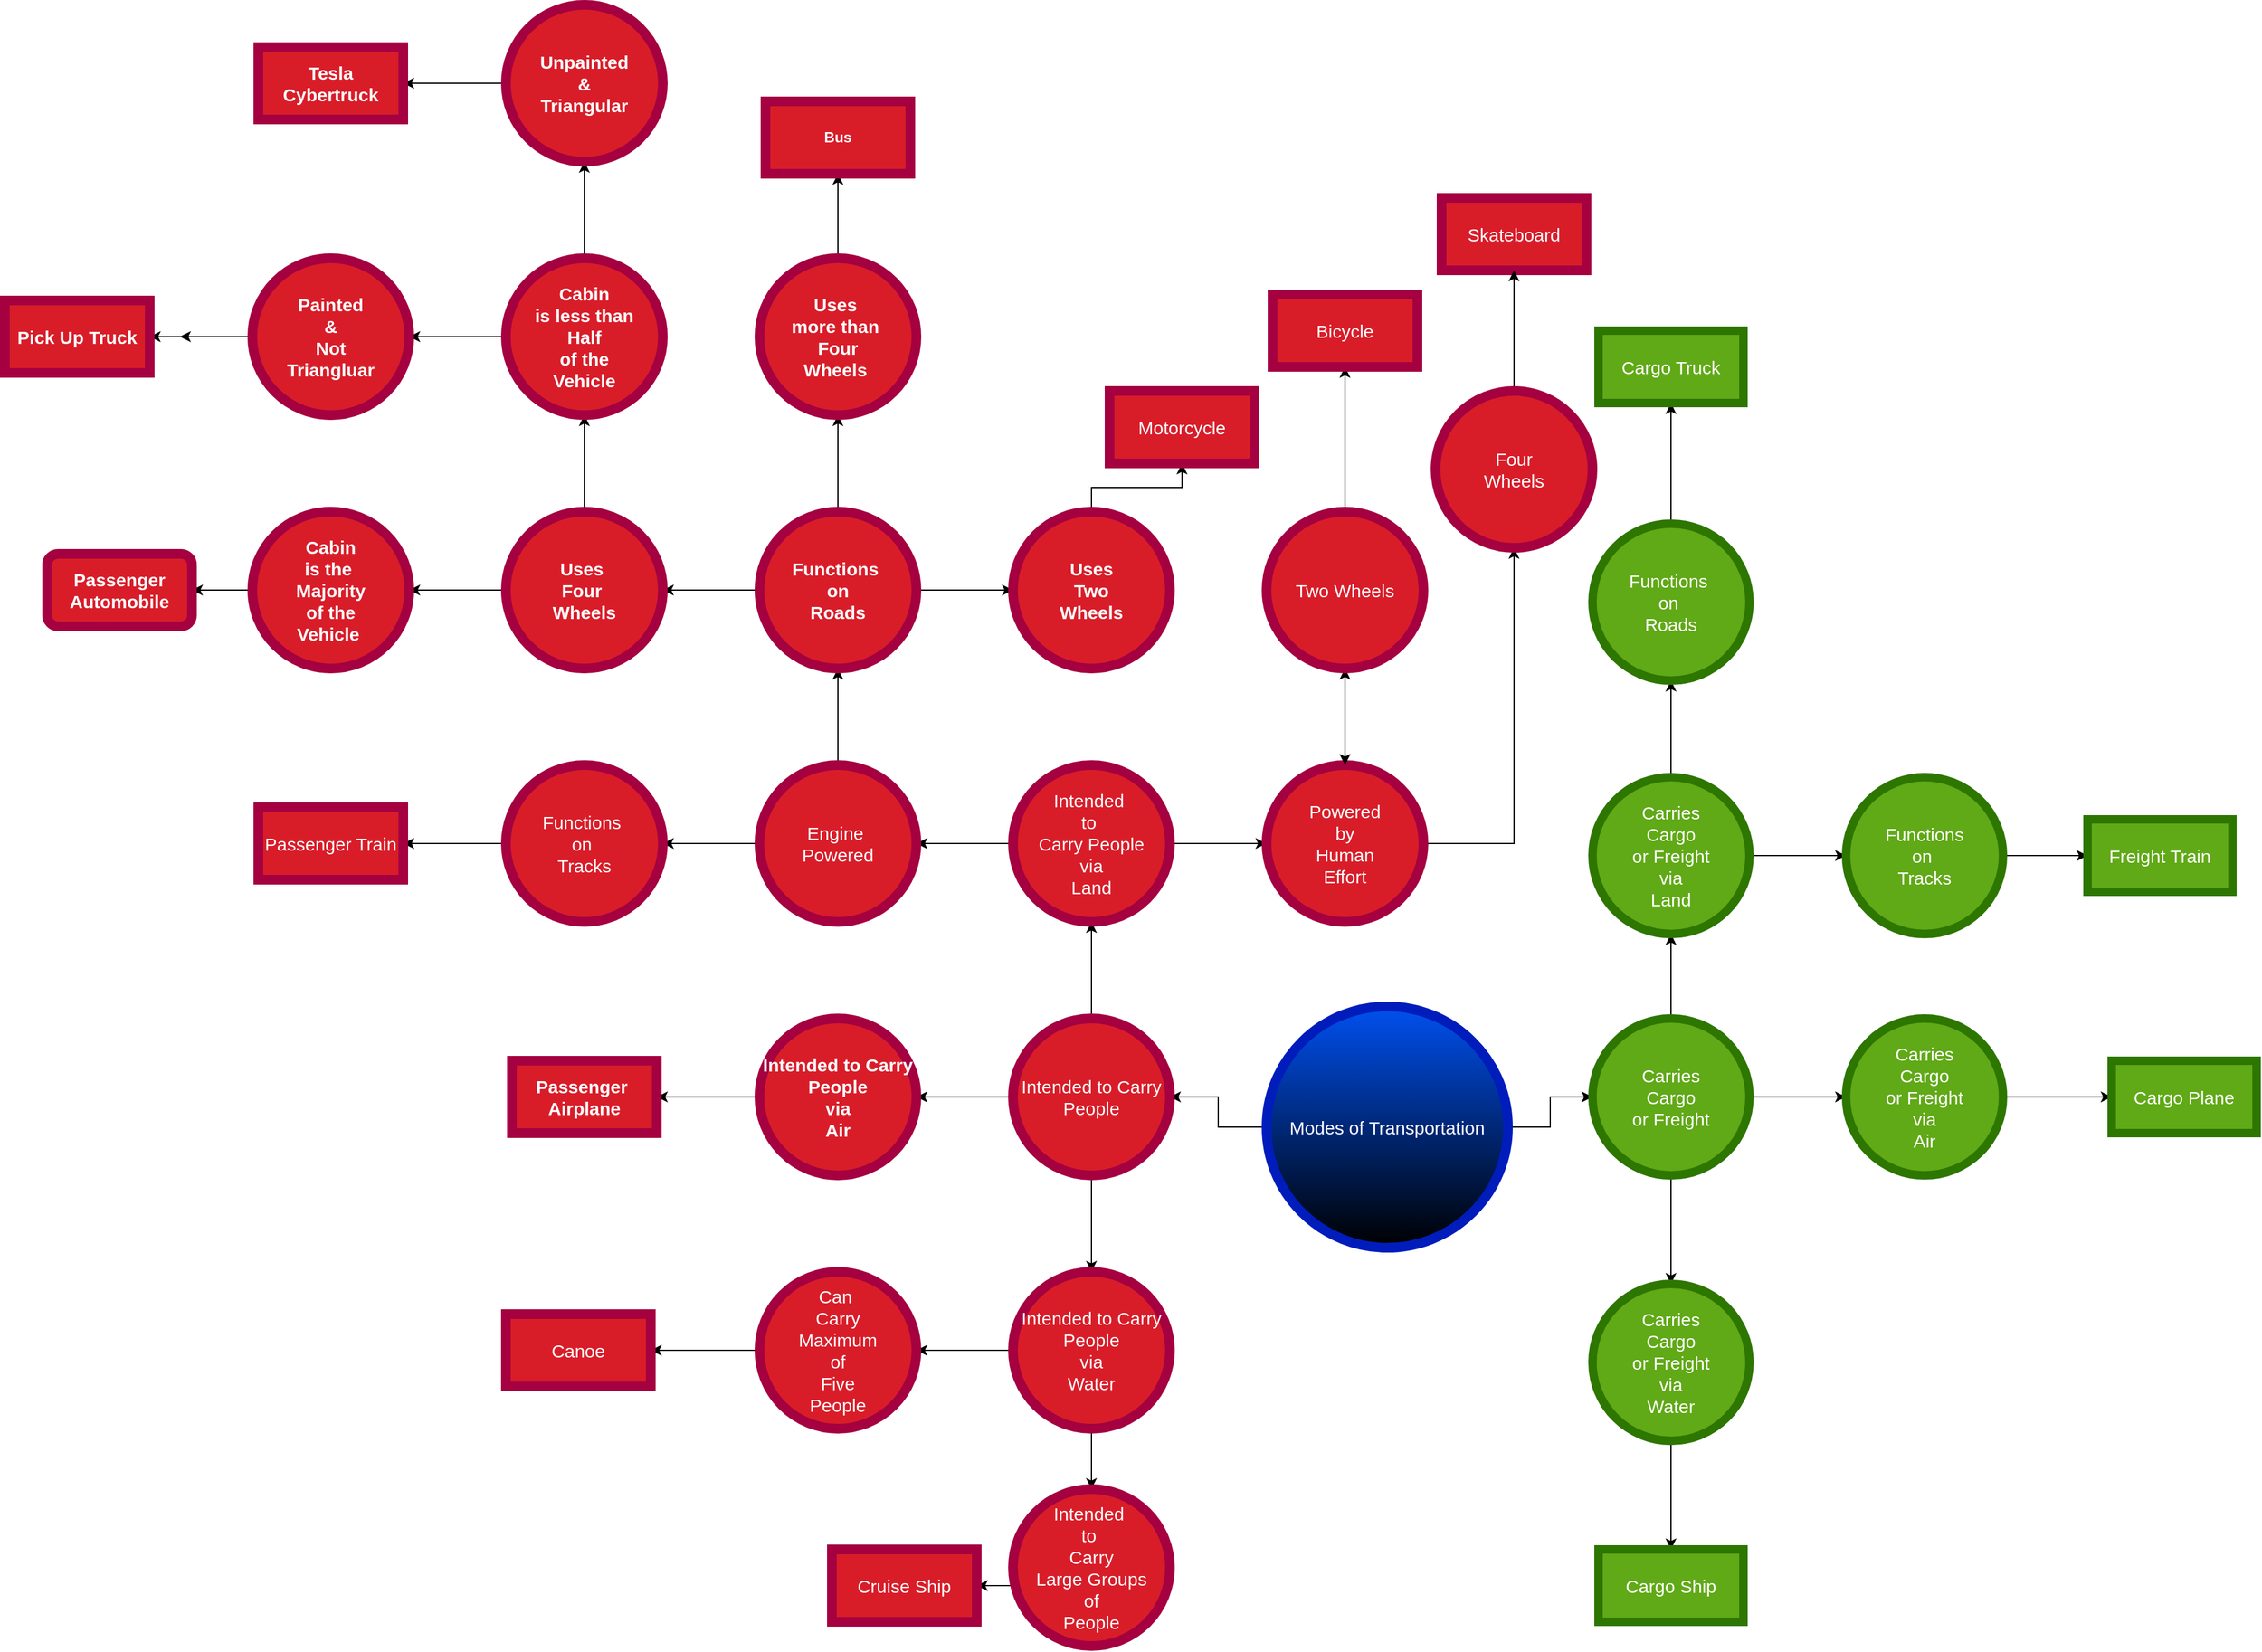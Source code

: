 <mxfile version="26.2.4">
  <diagram name="Page-1" id="w4vwHB-5t9BdzjE1KrbM">
    <mxGraphModel dx="3242" dy="2468" grid="1" gridSize="10" guides="1" tooltips="1" connect="1" arrows="1" fold="1" page="1" pageScale="1" pageWidth="850" pageHeight="1100" math="0" shadow="0">
      <root>
        <mxCell id="0" />
        <mxCell id="1" parent="0" />
        <mxCell id="onK4h8JelgJyMHxKmDdq-3" value="" style="edgeStyle=orthogonalEdgeStyle;rounded=0;orthogonalLoop=1;jettySize=auto;html=1;fontSize=15;" parent="1" source="onK4h8JelgJyMHxKmDdq-1" target="onK4h8JelgJyMHxKmDdq-2" edge="1">
          <mxGeometry relative="1" as="geometry" />
        </mxCell>
        <mxCell id="onK4h8JelgJyMHxKmDdq-5" value="" style="edgeStyle=orthogonalEdgeStyle;rounded=0;orthogonalLoop=1;jettySize=auto;html=1;fontSize=15;" parent="1" source="onK4h8JelgJyMHxKmDdq-1" target="onK4h8JelgJyMHxKmDdq-4" edge="1">
          <mxGeometry relative="1" as="geometry" />
        </mxCell>
        <mxCell id="onK4h8JelgJyMHxKmDdq-1" value="Modes of Transportation" style="ellipse;whiteSpace=wrap;html=1;aspect=fixed;fillColor=#0050ef;fontColor=light-dark(#FFFFFF,#0000CC);strokeColor=#001DBC;labelBorderColor=none;gradientColor=default;strokeWidth=8;fontSize=15;" parent="1" vertex="1">
          <mxGeometry x="400" y="360" width="200" height="200" as="geometry" />
        </mxCell>
        <mxCell id="onK4h8JelgJyMHxKmDdq-36" value="" style="edgeStyle=orthogonalEdgeStyle;rounded=0;orthogonalLoop=1;jettySize=auto;html=1;fontSize=15;" parent="1" source="onK4h8JelgJyMHxKmDdq-2" target="onK4h8JelgJyMHxKmDdq-35" edge="1">
          <mxGeometry relative="1" as="geometry" />
        </mxCell>
        <mxCell id="onK4h8JelgJyMHxKmDdq-38" value="" style="edgeStyle=orthogonalEdgeStyle;rounded=0;orthogonalLoop=1;jettySize=auto;html=1;fontSize=15;" parent="1" source="onK4h8JelgJyMHxKmDdq-2" target="onK4h8JelgJyMHxKmDdq-37" edge="1">
          <mxGeometry relative="1" as="geometry" />
        </mxCell>
        <mxCell id="onK4h8JelgJyMHxKmDdq-40" value="" style="edgeStyle=orthogonalEdgeStyle;rounded=0;orthogonalLoop=1;jettySize=auto;html=1;fontSize=15;" parent="1" source="onK4h8JelgJyMHxKmDdq-2" target="onK4h8JelgJyMHxKmDdq-39" edge="1">
          <mxGeometry relative="1" as="geometry" />
        </mxCell>
        <mxCell id="onK4h8JelgJyMHxKmDdq-2" value="Intended to Carry People" style="ellipse;whiteSpace=wrap;html=1;aspect=fixed;fillColor=light-dark(#D81D29,#FF9933);fontColor=light-dark(#ffffff, #e32400);strokeColor=light-dark(#A50040, #ff6a00);strokeWidth=8;fontSize=15;" parent="1" vertex="1">
          <mxGeometry x="190" y="370" width="130" height="130" as="geometry" />
        </mxCell>
        <mxCell id="onK4h8JelgJyMHxKmDdq-16" value="" style="edgeStyle=orthogonalEdgeStyle;rounded=0;orthogonalLoop=1;jettySize=auto;html=1;fontSize=15;" parent="1" source="onK4h8JelgJyMHxKmDdq-4" target="onK4h8JelgJyMHxKmDdq-15" edge="1">
          <mxGeometry relative="1" as="geometry" />
        </mxCell>
        <mxCell id="onK4h8JelgJyMHxKmDdq-18" value="" style="edgeStyle=orthogonalEdgeStyle;rounded=0;orthogonalLoop=1;jettySize=auto;html=1;fontSize=15;" parent="1" source="onK4h8JelgJyMHxKmDdq-4" target="onK4h8JelgJyMHxKmDdq-17" edge="1">
          <mxGeometry relative="1" as="geometry" />
        </mxCell>
        <mxCell id="onK4h8JelgJyMHxKmDdq-20" value="" style="edgeStyle=orthogonalEdgeStyle;rounded=0;orthogonalLoop=1;jettySize=auto;html=1;fontSize=15;" parent="1" source="onK4h8JelgJyMHxKmDdq-4" target="onK4h8JelgJyMHxKmDdq-19" edge="1">
          <mxGeometry relative="1" as="geometry" />
        </mxCell>
        <mxCell id="onK4h8JelgJyMHxKmDdq-4" value="&lt;span style=&quot;white-space: pre;&quot;&gt;Carries&lt;/span&gt;&lt;div&gt;&lt;span style=&quot;white-space: pre;&quot;&gt;Cargo&lt;/span&gt;&lt;/div&gt;&lt;div&gt;&lt;span style=&quot;white-space: pre;&quot;&gt;or Freight&lt;/span&gt;&lt;/div&gt;" style="ellipse;whiteSpace=wrap;html=1;aspect=fixed;align=center;fillColor=#60a917;fillStyle=solid;fontColor=light-dark(#FFFFFF,#66FF66);strokeColor=#2D7600;strokeWidth=7;fontSize=15;" parent="1" vertex="1">
          <mxGeometry x="670" y="370" width="130" height="130" as="geometry" />
        </mxCell>
        <mxCell id="onK4h8JelgJyMHxKmDdq-26" value="" style="edgeStyle=orthogonalEdgeStyle;rounded=0;orthogonalLoop=1;jettySize=auto;html=1;fontSize=15;" parent="1" source="onK4h8JelgJyMHxKmDdq-15" target="onK4h8JelgJyMHxKmDdq-25" edge="1">
          <mxGeometry relative="1" as="geometry" />
        </mxCell>
        <mxCell id="onK4h8JelgJyMHxKmDdq-28" value="" style="edgeStyle=orthogonalEdgeStyle;rounded=0;orthogonalLoop=1;jettySize=auto;html=1;fontSize=15;" parent="1" source="onK4h8JelgJyMHxKmDdq-15" target="onK4h8JelgJyMHxKmDdq-27" edge="1">
          <mxGeometry relative="1" as="geometry" />
        </mxCell>
        <mxCell id="RKNTKc_IDqrReHNZ2jKo-4" value="" style="edgeStyle=orthogonalEdgeStyle;rounded=0;orthogonalLoop=1;jettySize=auto;html=1;" edge="1" parent="1" source="onK4h8JelgJyMHxKmDdq-15" target="RKNTKc_IDqrReHNZ2jKo-3">
          <mxGeometry relative="1" as="geometry" />
        </mxCell>
        <mxCell id="RKNTKc_IDqrReHNZ2jKo-6" value="" style="edgeStyle=orthogonalEdgeStyle;rounded=0;orthogonalLoop=1;jettySize=auto;html=1;" edge="1" parent="1" source="onK4h8JelgJyMHxKmDdq-15" target="RKNTKc_IDqrReHNZ2jKo-5">
          <mxGeometry relative="1" as="geometry" />
        </mxCell>
        <mxCell id="onK4h8JelgJyMHxKmDdq-15" value="&lt;span style=&quot;white-space: pre;&quot;&gt;Carries&lt;/span&gt;&lt;div&gt;&lt;span style=&quot;white-space: pre;&quot;&gt;Cargo&lt;/span&gt;&lt;/div&gt;&lt;div&gt;&lt;span style=&quot;white-space: pre;&quot;&gt;or Freight&lt;/span&gt;&lt;/div&gt;&lt;div&gt;&lt;span style=&quot;white-space: pre;&quot;&gt;via&lt;/span&gt;&lt;/div&gt;&lt;div&gt;&lt;span style=&quot;white-space: pre;&quot;&gt;Land&lt;/span&gt;&lt;/div&gt;" style="ellipse;whiteSpace=wrap;html=1;aspect=fixed;align=center;fillColor=#60a917;fillStyle=solid;fontColor=light-dark(#ffffff, #00f900);strokeColor=light-dark(#2D7600,#990000);strokeWidth=7;fontSize=15;" parent="1" vertex="1">
          <mxGeometry x="670" y="170" width="130" height="130" as="geometry" />
        </mxCell>
        <mxCell id="onK4h8JelgJyMHxKmDdq-34" value="" style="edgeStyle=orthogonalEdgeStyle;rounded=0;orthogonalLoop=1;jettySize=auto;html=1;fontSize=15;" parent="1" source="onK4h8JelgJyMHxKmDdq-17" target="onK4h8JelgJyMHxKmDdq-33" edge="1">
          <mxGeometry relative="1" as="geometry" />
        </mxCell>
        <mxCell id="onK4h8JelgJyMHxKmDdq-17" value="&lt;span style=&quot;white-space: pre;&quot;&gt;Carries&lt;/span&gt;&lt;div&gt;&lt;span style=&quot;white-space: pre;&quot;&gt;Cargo&lt;/span&gt;&lt;/div&gt;&lt;div&gt;&lt;span style=&quot;white-space: pre;&quot;&gt;or Freight&lt;/span&gt;&lt;/div&gt;&lt;div&gt;&lt;span style=&quot;white-space: pre;&quot;&gt;via&lt;/span&gt;&lt;/div&gt;&lt;div&gt;&lt;span style=&quot;white-space: pre;&quot;&gt;Water&lt;/span&gt;&lt;/div&gt;" style="ellipse;whiteSpace=wrap;html=1;aspect=fixed;align=center;fillColor=#60a917;fillStyle=solid;fontColor=light-dark(#FFFFFF,#000099);strokeColor=light-dark(#2D7600,#3399FF);strokeWidth=7;fontSize=15;" parent="1" vertex="1">
          <mxGeometry x="670" y="590" width="130" height="130" as="geometry" />
        </mxCell>
        <mxCell id="onK4h8JelgJyMHxKmDdq-32" value="" style="edgeStyle=orthogonalEdgeStyle;rounded=0;orthogonalLoop=1;jettySize=auto;html=1;fontSize=15;" parent="1" source="onK4h8JelgJyMHxKmDdq-19" target="onK4h8JelgJyMHxKmDdq-31" edge="1">
          <mxGeometry relative="1" as="geometry" />
        </mxCell>
        <mxCell id="onK4h8JelgJyMHxKmDdq-19" value="&lt;span style=&quot;white-space: pre;&quot;&gt;Carries&lt;/span&gt;&lt;div&gt;&lt;span style=&quot;white-space: pre;&quot;&gt;Cargo&lt;/span&gt;&lt;/div&gt;&lt;div&gt;&lt;span style=&quot;white-space: pre;&quot;&gt;or Freight&lt;/span&gt;&lt;/div&gt;&lt;div&gt;&lt;span style=&quot;white-space: pre;&quot;&gt;via&lt;/span&gt;&lt;/div&gt;&lt;div&gt;&lt;span style=&quot;white-space: pre;&quot;&gt;Air&lt;/span&gt;&lt;/div&gt;" style="ellipse;whiteSpace=wrap;html=1;aspect=fixed;align=center;fillColor=#60a917;fillStyle=solid;fontColor=light-dark(#FFFFFF,#99FFCC);strokeColor=light-dark(#2D7600,#CCE5FF);strokeWidth=7;fontSize=15;" parent="1" vertex="1">
          <mxGeometry x="880" y="370" width="130" height="130" as="geometry" />
        </mxCell>
        <mxCell id="onK4h8JelgJyMHxKmDdq-25" value="Cargo Truck" style="whiteSpace=wrap;html=1;fillColor=#60a917;strokeColor=light-dark(#2D7600,#990000);fontColor=light-dark(#ffffff, #00f900);fillStyle=solid;strokeWidth=7;fontSize=15;" parent="1" vertex="1">
          <mxGeometry x="675" y="-200" width="120" height="60" as="geometry" />
        </mxCell>
        <mxCell id="onK4h8JelgJyMHxKmDdq-27" value="Freight Train" style="whiteSpace=wrap;html=1;fillColor=#60a917;strokeColor=light-dark(#2D7600,#990000);fontColor=light-dark(#ffffff, #00f900);fillStyle=solid;strokeWidth=7;fontSize=15;" parent="1" vertex="1">
          <mxGeometry x="1080" y="205" width="120" height="60" as="geometry" />
        </mxCell>
        <mxCell id="onK4h8JelgJyMHxKmDdq-31" value="Cargo Plane" style="whiteSpace=wrap;html=1;fillColor=#60a917;strokeColor=light-dark(#2D7600,#CCE5FF);fontColor=light-dark(#ffffff, #00f900);fillStyle=solid;strokeWidth=7;fontSize=15;" parent="1" vertex="1">
          <mxGeometry x="1100" y="405" width="120" height="60" as="geometry" />
        </mxCell>
        <mxCell id="onK4h8JelgJyMHxKmDdq-33" value="Cargo Ship" style="whiteSpace=wrap;html=1;fillColor=#60a917;strokeColor=light-dark(#2D7600,#3399FF);fontColor=light-dark(#FFFFFF,#000099);fillStyle=solid;strokeWidth=7;fontSize=15;" parent="1" vertex="1">
          <mxGeometry x="675" y="810" width="120" height="60" as="geometry" />
        </mxCell>
        <mxCell id="onK4h8JelgJyMHxKmDdq-51" value="" style="edgeStyle=orthogonalEdgeStyle;rounded=0;orthogonalLoop=1;jettySize=auto;html=1;fontSize=15;" parent="1" source="onK4h8JelgJyMHxKmDdq-35" target="onK4h8JelgJyMHxKmDdq-50" edge="1">
          <mxGeometry relative="1" as="geometry" />
        </mxCell>
        <mxCell id="onK4h8JelgJyMHxKmDdq-53" value="" style="edgeStyle=orthogonalEdgeStyle;rounded=0;orthogonalLoop=1;jettySize=auto;html=1;fontSize=15;" parent="1" source="onK4h8JelgJyMHxKmDdq-35" target="onK4h8JelgJyMHxKmDdq-52" edge="1">
          <mxGeometry relative="1" as="geometry" />
        </mxCell>
        <mxCell id="onK4h8JelgJyMHxKmDdq-35" value="Intended&amp;nbsp;&lt;div&gt;to&amp;nbsp;&lt;/div&gt;&lt;div&gt;Carry People&lt;div&gt;via&lt;/div&gt;&lt;div&gt;Land&lt;/div&gt;&lt;/div&gt;" style="ellipse;whiteSpace=wrap;html=1;aspect=fixed;fillColor=light-dark(#D81D29,#FF9933);fontColor=light-dark(#ffffff, #e32400);strokeColor=light-dark(#A50040,#990000);strokeWidth=8;fontSize=15;" parent="1" vertex="1">
          <mxGeometry x="190" y="160" width="130" height="130" as="geometry" />
        </mxCell>
        <mxCell id="onK4h8JelgJyMHxKmDdq-49" value="" style="edgeStyle=orthogonalEdgeStyle;rounded=0;orthogonalLoop=1;jettySize=auto;html=1;fontSize=15;" parent="1" source="onK4h8JelgJyMHxKmDdq-37" target="onK4h8JelgJyMHxKmDdq-48" edge="1">
          <mxGeometry relative="1" as="geometry" />
        </mxCell>
        <mxCell id="onK4h8JelgJyMHxKmDdq-37" value="Intended to Carry People&lt;div&gt;via&lt;/div&gt;&lt;div&gt;Air&lt;/div&gt;" style="ellipse;whiteSpace=wrap;html=1;aspect=fixed;fillColor=light-dark(#D81D29,#FF9933);fontColor=light-dark(#FFFFFF,#CCCCFF);strokeColor=light-dark(#A50040,#CCE5FF);strokeWidth=8;fontStyle=1;fontSize=15;" parent="1" vertex="1">
          <mxGeometry x="-20" y="370" width="130" height="130" as="geometry" />
        </mxCell>
        <mxCell id="onK4h8JelgJyMHxKmDdq-45" value="" style="edgeStyle=orthogonalEdgeStyle;rounded=0;orthogonalLoop=1;jettySize=auto;html=1;fontSize=15;" parent="1" source="onK4h8JelgJyMHxKmDdq-39" target="onK4h8JelgJyMHxKmDdq-44" edge="1">
          <mxGeometry relative="1" as="geometry">
            <Array as="points">
              <mxPoint x="255" y="840" />
            </Array>
          </mxGeometry>
        </mxCell>
        <mxCell id="onK4h8JelgJyMHxKmDdq-47" value="" style="edgeStyle=orthogonalEdgeStyle;rounded=0;orthogonalLoop=1;jettySize=auto;html=1;fontSize=15;" parent="1" source="onK4h8JelgJyMHxKmDdq-39" target="onK4h8JelgJyMHxKmDdq-46" edge="1">
          <mxGeometry relative="1" as="geometry" />
        </mxCell>
        <mxCell id="onK4h8JelgJyMHxKmDdq-103" value="" style="edgeStyle=orthogonalEdgeStyle;rounded=0;orthogonalLoop=1;jettySize=auto;html=1;fontSize=15;" parent="1" source="onK4h8JelgJyMHxKmDdq-39" target="onK4h8JelgJyMHxKmDdq-102" edge="1">
          <mxGeometry relative="1" as="geometry" />
        </mxCell>
        <mxCell id="onK4h8JelgJyMHxKmDdq-105" value="" style="edgeStyle=orthogonalEdgeStyle;rounded=0;orthogonalLoop=1;jettySize=auto;html=1;fontSize=15;" parent="1" source="onK4h8JelgJyMHxKmDdq-39" target="onK4h8JelgJyMHxKmDdq-104" edge="1">
          <mxGeometry relative="1" as="geometry" />
        </mxCell>
        <mxCell id="onK4h8JelgJyMHxKmDdq-39" value="Intended to Carry People&lt;div&gt;via&lt;/div&gt;&lt;div&gt;Water&lt;/div&gt;" style="ellipse;whiteSpace=wrap;html=1;aspect=fixed;fillColor=light-dark(#D81D29,#FF9933);fontColor=light-dark(#FFFFFF,#000099);strokeColor=light-dark(#A50040,#3399FF);strokeWidth=8;fontSize=15;" parent="1" vertex="1">
          <mxGeometry x="190" y="580" width="130" height="130" as="geometry" />
        </mxCell>
        <mxCell id="onK4h8JelgJyMHxKmDdq-44" value="Cruise Ship" style="whiteSpace=wrap;html=1;fillColor=light-dark(#D81D29,#FF9933);strokeColor=light-dark(#A50040,#004C99);fontColor=light-dark(#FFFFFF,#004C99);strokeWidth=8;fontSize=15;" parent="1" vertex="1">
          <mxGeometry x="40" y="810" width="120" height="60" as="geometry" />
        </mxCell>
        <mxCell id="onK4h8JelgJyMHxKmDdq-46" value="Canoe" style="whiteSpace=wrap;html=1;fillColor=light-dark(#D81D29,#FF9933);strokeColor=light-dark(#A50040,#CCFFFF);fontColor=light-dark(#FFFFFF,#CCFFFF);strokeWidth=8;fontSize=15;" parent="1" vertex="1">
          <mxGeometry x="-230" y="615" width="120" height="60" as="geometry" />
        </mxCell>
        <mxCell id="onK4h8JelgJyMHxKmDdq-48" value="Passenger&amp;nbsp;&lt;div&gt;Airplane&lt;/div&gt;" style="whiteSpace=wrap;html=1;fillColor=light-dark(#D81D29,#FF9933);strokeColor=light-dark(#A50040,#CCE5FF);fontColor=light-dark(#FFFFFF,#CCE5FF);strokeWidth=8;fontStyle=1;fontSize=15;" parent="1" vertex="1">
          <mxGeometry x="-225" y="405" width="120" height="60" as="geometry" />
        </mxCell>
        <mxCell id="onK4h8JelgJyMHxKmDdq-61" value="" style="edgeStyle=orthogonalEdgeStyle;rounded=0;orthogonalLoop=1;jettySize=auto;html=1;fontSize=15;" parent="1" source="onK4h8JelgJyMHxKmDdq-50" target="onK4h8JelgJyMHxKmDdq-60" edge="1">
          <mxGeometry relative="1" as="geometry" />
        </mxCell>
        <mxCell id="RKNTKc_IDqrReHNZ2jKo-21" value="" style="edgeStyle=orthogonalEdgeStyle;rounded=0;orthogonalLoop=1;jettySize=auto;html=1;" edge="1" parent="1" source="onK4h8JelgJyMHxKmDdq-50" target="RKNTKc_IDqrReHNZ2jKo-20">
          <mxGeometry relative="1" as="geometry" />
        </mxCell>
        <mxCell id="RKNTKc_IDqrReHNZ2jKo-23" value="" style="edgeStyle=orthogonalEdgeStyle;rounded=0;orthogonalLoop=1;jettySize=auto;html=1;" edge="1" parent="1" source="onK4h8JelgJyMHxKmDdq-50" target="RKNTKc_IDqrReHNZ2jKo-22">
          <mxGeometry relative="1" as="geometry" />
        </mxCell>
        <mxCell id="onK4h8JelgJyMHxKmDdq-50" value="Powered&lt;div&gt;by&lt;/div&gt;&lt;div&gt;Human&lt;/div&gt;&lt;div&gt;Effort&lt;/div&gt;" style="ellipse;whiteSpace=wrap;html=1;aspect=fixed;fillColor=light-dark(#D81D29,#FF9933);fontColor=light-dark(#FFFFFF,#FFFF66);strokeColor=light-dark(#A50040,#CCFFCC);strokeWidth=8;fontSize=15;" parent="1" vertex="1">
          <mxGeometry x="400" y="160" width="130" height="130" as="geometry" />
        </mxCell>
        <mxCell id="onK4h8JelgJyMHxKmDdq-70" value="" style="edgeStyle=orthogonalEdgeStyle;rounded=0;orthogonalLoop=1;jettySize=auto;html=1;fontSize=15;" parent="1" source="onK4h8JelgJyMHxKmDdq-52" target="onK4h8JelgJyMHxKmDdq-69" edge="1">
          <mxGeometry relative="1" as="geometry" />
        </mxCell>
        <mxCell id="onK4h8JelgJyMHxKmDdq-72" value="" style="edgeStyle=orthogonalEdgeStyle;rounded=0;orthogonalLoop=1;jettySize=auto;html=1;fontSize=15;" parent="1" source="onK4h8JelgJyMHxKmDdq-52" target="onK4h8JelgJyMHxKmDdq-71" edge="1">
          <mxGeometry relative="1" as="geometry" />
        </mxCell>
        <mxCell id="onK4h8JelgJyMHxKmDdq-52" value="Engine&amp;nbsp;&lt;div&gt;Powered&lt;/div&gt;" style="ellipse;whiteSpace=wrap;html=1;aspect=fixed;fillColor=light-dark(#D81D29,#FF9933);fontColor=light-dark(#ffffff, #e32400);strokeColor=light-dark(#A50040,#FF6666);strokeWidth=8;fontSize=15;" parent="1" vertex="1">
          <mxGeometry x="-20" y="160" width="130" height="130" as="geometry" />
        </mxCell>
        <mxCell id="RKNTKc_IDqrReHNZ2jKo-19" value="" style="edgeStyle=orthogonalEdgeStyle;rounded=0;orthogonalLoop=1;jettySize=auto;html=1;" edge="1" parent="1" source="onK4h8JelgJyMHxKmDdq-60" target="onK4h8JelgJyMHxKmDdq-50">
          <mxGeometry relative="1" as="geometry" />
        </mxCell>
        <mxCell id="onK4h8JelgJyMHxKmDdq-60" value="Bicycle" style="whiteSpace=wrap;html=1;fillColor=light-dark(#D81D29,#FF9933);strokeColor=light-dark(#A50040,#CCFFCC);fontColor=light-dark(#FFFFFF,#FFFF66);strokeWidth=8;fontSize=15;" parent="1" vertex="1">
          <mxGeometry x="405" y="-230" width="120" height="60" as="geometry" />
        </mxCell>
        <mxCell id="onK4h8JelgJyMHxKmDdq-67" value="Skateboard" style="whiteSpace=wrap;html=1;fillColor=light-dark(#D81D29,#FF9933);strokeColor=light-dark(#A50040,#CCFFCC);fontColor=light-dark(#FFFFFF,#FFFF66);strokeWidth=8;fontSize=15;" parent="1" vertex="1">
          <mxGeometry x="545" y="-310" width="120" height="60" as="geometry" />
        </mxCell>
        <mxCell id="onK4h8JelgJyMHxKmDdq-76" value="" style="edgeStyle=orthogonalEdgeStyle;rounded=0;orthogonalLoop=1;jettySize=auto;html=1;fontSize=15;" parent="1" source="onK4h8JelgJyMHxKmDdq-69" target="onK4h8JelgJyMHxKmDdq-75" edge="1">
          <mxGeometry relative="1" as="geometry" />
        </mxCell>
        <mxCell id="onK4h8JelgJyMHxKmDdq-69" value="Functions&amp;nbsp;&lt;div&gt;on&amp;nbsp;&lt;/div&gt;&lt;div&gt;Tracks&lt;/div&gt;" style="ellipse;whiteSpace=wrap;html=1;aspect=fixed;fillColor=light-dark(#D81D29,#FF9933);fontColor=light-dark(#FFFFFF,#666666);strokeColor=light-dark(#A50040,#4D4D4D);strokeWidth=8;fontSize=15;" parent="1" vertex="1">
          <mxGeometry x="-230" y="160" width="130" height="130" as="geometry" />
        </mxCell>
        <mxCell id="onK4h8JelgJyMHxKmDdq-84" value="" style="edgeStyle=orthogonalEdgeStyle;rounded=0;orthogonalLoop=1;jettySize=auto;html=1;fontSize=15;" parent="1" source="onK4h8JelgJyMHxKmDdq-71" target="onK4h8JelgJyMHxKmDdq-83" edge="1">
          <mxGeometry relative="1" as="geometry" />
        </mxCell>
        <mxCell id="onK4h8JelgJyMHxKmDdq-86" value="" style="edgeStyle=orthogonalEdgeStyle;rounded=0;orthogonalLoop=1;jettySize=auto;html=1;fontSize=15;" parent="1" source="onK4h8JelgJyMHxKmDdq-71" target="onK4h8JelgJyMHxKmDdq-85" edge="1">
          <mxGeometry relative="1" as="geometry" />
        </mxCell>
        <mxCell id="onK4h8JelgJyMHxKmDdq-88" value="" style="edgeStyle=orthogonalEdgeStyle;rounded=0;orthogonalLoop=1;jettySize=auto;html=1;fontSize=15;" parent="1" source="onK4h8JelgJyMHxKmDdq-71" target="onK4h8JelgJyMHxKmDdq-87" edge="1">
          <mxGeometry relative="1" as="geometry" />
        </mxCell>
        <mxCell id="onK4h8JelgJyMHxKmDdq-71" value="Functions&amp;nbsp;&lt;div&gt;on&lt;/div&gt;&lt;div&gt;Roads&lt;/div&gt;" style="ellipse;whiteSpace=wrap;html=1;aspect=fixed;fillColor=light-dark(#D81D29,#FF9933);fontColor=light-dark(#FFFFFF,#E6E6E6);strokeColor=light-dark(#A50040,#E6E6E6);strokeWidth=8;fontStyle=1;fontSize=15;" parent="1" vertex="1">
          <mxGeometry x="-20" y="-50" width="130" height="130" as="geometry" />
        </mxCell>
        <mxCell id="onK4h8JelgJyMHxKmDdq-75" value="Passenger Train" style="whiteSpace=wrap;html=1;fillColor=light-dark(#D81D29,#FF9933);strokeColor=light-dark(#A50040,#4D4D4D);fontColor=light-dark(#FFFFFF,#666666);strokeWidth=8;fontSize=15;" parent="1" vertex="1">
          <mxGeometry x="-435" y="195" width="120" height="60" as="geometry" />
        </mxCell>
        <mxCell id="onK4h8JelgJyMHxKmDdq-97" value="" style="edgeStyle=orthogonalEdgeStyle;rounded=0;orthogonalLoop=1;jettySize=auto;html=1;fontSize=15;" parent="1" source="onK4h8JelgJyMHxKmDdq-83" target="onK4h8JelgJyMHxKmDdq-96" edge="1">
          <mxGeometry relative="1" as="geometry" />
        </mxCell>
        <mxCell id="onK4h8JelgJyMHxKmDdq-107" value="" style="edgeStyle=orthogonalEdgeStyle;rounded=0;orthogonalLoop=1;jettySize=auto;html=1;fontSize=15;" parent="1" source="onK4h8JelgJyMHxKmDdq-83" target="onK4h8JelgJyMHxKmDdq-106" edge="1">
          <mxGeometry relative="1" as="geometry" />
        </mxCell>
        <mxCell id="onK4h8JelgJyMHxKmDdq-110" value="" style="edgeStyle=orthogonalEdgeStyle;rounded=0;orthogonalLoop=1;jettySize=auto;html=1;fontSize=15;" parent="1" source="onK4h8JelgJyMHxKmDdq-83" target="onK4h8JelgJyMHxKmDdq-109" edge="1">
          <mxGeometry relative="1" as="geometry" />
        </mxCell>
        <mxCell id="onK4h8JelgJyMHxKmDdq-83" value="Uses&amp;nbsp;&lt;div&gt;Four&amp;nbsp;&lt;/div&gt;&lt;div&gt;Wheels&lt;/div&gt;" style="ellipse;whiteSpace=wrap;html=1;aspect=fixed;fillColor=light-dark(#D81D29,#FF9933);fontColor=light-dark(#FFFFFF,#4C0099);strokeColor=light-dark(#A50040,#6600CC);strokeWidth=8;fontStyle=1;fontSize=15;" parent="1" vertex="1">
          <mxGeometry x="-230" y="-50" width="130" height="130" as="geometry" />
        </mxCell>
        <mxCell id="onK4h8JelgJyMHxKmDdq-101" value="" style="edgeStyle=orthogonalEdgeStyle;rounded=0;orthogonalLoop=1;jettySize=auto;html=1;fontSize=15;" parent="1" source="onK4h8JelgJyMHxKmDdq-85" target="onK4h8JelgJyMHxKmDdq-100" edge="1">
          <mxGeometry relative="1" as="geometry" />
        </mxCell>
        <mxCell id="onK4h8JelgJyMHxKmDdq-85" value="Uses&amp;nbsp;&lt;div&gt;more than&amp;nbsp;&lt;/div&gt;&lt;div&gt;Four&lt;/div&gt;&lt;div&gt;Wheels&amp;nbsp;&lt;/div&gt;" style="ellipse;whiteSpace=wrap;html=1;aspect=fixed;fillColor=light-dark(#D81D29,#FF9933);fontColor=light-dark(#FFFFFF,#007FFF);strokeColor=light-dark(#A50040,#0066CC);strokeWidth=8;fontStyle=1;fontSize=15;" parent="1" vertex="1">
          <mxGeometry x="-20" y="-260" width="130" height="130" as="geometry" />
        </mxCell>
        <mxCell id="onK4h8JelgJyMHxKmDdq-91" value="" style="edgeStyle=orthogonalEdgeStyle;rounded=0;orthogonalLoop=1;jettySize=auto;html=1;fontSize=15;" parent="1" source="onK4h8JelgJyMHxKmDdq-87" target="onK4h8JelgJyMHxKmDdq-90" edge="1">
          <mxGeometry relative="1" as="geometry" />
        </mxCell>
        <mxCell id="onK4h8JelgJyMHxKmDdq-87" value="Uses&lt;div&gt;Two&lt;/div&gt;&lt;div&gt;Wheels&lt;/div&gt;" style="ellipse;whiteSpace=wrap;html=1;aspect=fixed;fillColor=light-dark(#D81D29,#FF9933);fontColor=light-dark(#FFFFFF,#99FF99);strokeColor=light-dark(#A50040,#99FF99);strokeWidth=8;fontStyle=1;fontSize=15;" parent="1" vertex="1">
          <mxGeometry x="190" y="-50" width="130" height="130" as="geometry" />
        </mxCell>
        <mxCell id="onK4h8JelgJyMHxKmDdq-90" value="Motorcycle" style="whiteSpace=wrap;html=1;fillColor=light-dark(#D81D29,#FF9933);strokeColor=light-dark(#A50040,#99FF99);fontColor=light-dark(#FFFFFF,#99FF99);strokeWidth=8;fontSize=15;" parent="1" vertex="1">
          <mxGeometry x="270" y="-150" width="120" height="60" as="geometry" />
        </mxCell>
        <mxCell id="onK4h8JelgJyMHxKmDdq-96" value="Passenger&lt;div&gt;Automobile&lt;/div&gt;" style="rounded=1;whiteSpace=wrap;html=1;fillColor=light-dark(#D81D29,#FF9933);strokeColor=light-dark(#A50040,#FF00FF);fontColor=light-dark(#FFFFFF,#CC00CC);strokeWidth=8;fontStyle=1;fontSize=15;" parent="1" vertex="1">
          <mxGeometry x="-610" y="-15" width="120" height="60" as="geometry" />
        </mxCell>
        <mxCell id="onK4h8JelgJyMHxKmDdq-100" value="Bus" style="whiteSpace=wrap;html=1;fillColor=light-dark(#D81D29,#FF9933);strokeColor=light-dark(#A50040,#0066CC);fontColor=light-dark(#FFFFFF,#007FFF);strokeWidth=8;fontStyle=1;" parent="1" vertex="1">
          <mxGeometry x="-15" y="-390" width="120" height="60" as="geometry" />
        </mxCell>
        <mxCell id="onK4h8JelgJyMHxKmDdq-102" value="Can&amp;nbsp;&lt;div&gt;Carry&lt;/div&gt;&lt;div&gt;Maximum&lt;/div&gt;&lt;div&gt;of&lt;/div&gt;&lt;div&gt;Five&lt;/div&gt;&lt;div&gt;People&lt;/div&gt;" style="ellipse;whiteSpace=wrap;html=1;aspect=fixed;fillColor=light-dark(#D81D29,#FF9933);fontColor=light-dark(#FFFFFF,#CCFFFF);strokeColor=light-dark(#A50040,#CCFFFF);strokeWidth=8;fontSize=15;" parent="1" vertex="1">
          <mxGeometry x="-20" y="580" width="130" height="130" as="geometry" />
        </mxCell>
        <mxCell id="onK4h8JelgJyMHxKmDdq-104" value="Intended&amp;nbsp;&lt;div&gt;to&amp;nbsp;&lt;/div&gt;&lt;div&gt;Carry&lt;div&gt;Large Groups&lt;/div&gt;&lt;div&gt;of&lt;/div&gt;&lt;div&gt;People&lt;/div&gt;&lt;/div&gt;" style="ellipse;whiteSpace=wrap;html=1;aspect=fixed;fillColor=light-dark(#D81D29,#FF9933);fontColor=light-dark(#FFFFFF,#004C99);strokeColor=light-dark(#A50040,#004C99);strokeWidth=8;fontSize=15;" parent="1" vertex="1">
          <mxGeometry x="190" y="760" width="130" height="130" as="geometry" />
        </mxCell>
        <mxCell id="onK4h8JelgJyMHxKmDdq-108" value="" style="edgeStyle=orthogonalEdgeStyle;rounded=0;orthogonalLoop=1;jettySize=auto;html=1;fontSize=15;" parent="1" source="onK4h8JelgJyMHxKmDdq-106" edge="1">
          <mxGeometry relative="1" as="geometry">
            <mxPoint x="-500" y="-195" as="targetPoint" />
          </mxGeometry>
        </mxCell>
        <mxCell id="RKNTKc_IDqrReHNZ2jKo-10" value="" style="edgeStyle=orthogonalEdgeStyle;rounded=0;orthogonalLoop=1;jettySize=auto;html=1;" edge="1" parent="1" source="onK4h8JelgJyMHxKmDdq-106" target="RKNTKc_IDqrReHNZ2jKo-9">
          <mxGeometry relative="1" as="geometry" />
        </mxCell>
        <mxCell id="RKNTKc_IDqrReHNZ2jKo-14" value="" style="edgeStyle=orthogonalEdgeStyle;rounded=0;orthogonalLoop=1;jettySize=auto;html=1;" edge="1" parent="1" source="onK4h8JelgJyMHxKmDdq-106" target="RKNTKc_IDqrReHNZ2jKo-13">
          <mxGeometry relative="1" as="geometry" />
        </mxCell>
        <mxCell id="onK4h8JelgJyMHxKmDdq-106" value="Cabin&lt;div&gt;is less than&lt;/div&gt;&lt;div&gt;Half&lt;/div&gt;&lt;div&gt;of the&lt;/div&gt;&lt;div&gt;Vehicle&lt;/div&gt;" style="ellipse;whiteSpace=wrap;html=1;aspect=fixed;fillColor=light-dark(#D81D29,#FF9933);fontColor=light-dark(#FFFFFF,#4C0099);strokeColor=light-dark(#A50040,#6600CC);strokeWidth=8;fontStyle=1;fontSize=15;" parent="1" vertex="1">
          <mxGeometry x="-230" y="-260" width="130" height="130" as="geometry" />
        </mxCell>
        <mxCell id="onK4h8JelgJyMHxKmDdq-109" value="Cabin&lt;div&gt;is the&amp;nbsp;&lt;/div&gt;&lt;div&gt;Majority&lt;/div&gt;&lt;div&gt;of the&lt;/div&gt;&lt;div&gt;Vehicle&amp;nbsp;&lt;/div&gt;" style="ellipse;whiteSpace=wrap;html=1;aspect=fixed;fillColor=light-dark(#D81D29,#FF9933);fontColor=light-dark(#FFFFFF,#CC00CC);strokeColor=light-dark(#A50040,#FF00FF);strokeWidth=8;fontStyle=1;fontSize=15;" parent="1" vertex="1">
          <mxGeometry x="-440" y="-50" width="130" height="130" as="geometry" />
        </mxCell>
        <mxCell id="RKNTKc_IDqrReHNZ2jKo-3" value="&lt;span style=&quot;white-space: pre;&quot;&gt;Functions&amp;nbsp;&lt;/span&gt;&lt;div&gt;&lt;span style=&quot;white-space: pre;&quot;&gt;on&amp;nbsp;&lt;/span&gt;&lt;/div&gt;&lt;div&gt;&lt;span style=&quot;white-space: pre;&quot;&gt;Roads&lt;/span&gt;&lt;/div&gt;" style="ellipse;whiteSpace=wrap;html=1;aspect=fixed;align=center;fillColor=#60a917;fillStyle=solid;fontColor=light-dark(#ffffff, #00f900);strokeColor=light-dark(#2D7600,#990000);strokeWidth=7;fontSize=15;" vertex="1" parent="1">
          <mxGeometry x="670" y="-40" width="130" height="130" as="geometry" />
        </mxCell>
        <mxCell id="RKNTKc_IDqrReHNZ2jKo-5" value="&lt;span style=&quot;white-space: pre;&quot;&gt;Functions&lt;/span&gt;&lt;div&gt;&lt;span style=&quot;white-space: pre;&quot;&gt;on&amp;nbsp;&lt;/span&gt;&lt;/div&gt;&lt;div&gt;&lt;span style=&quot;white-space: pre;&quot;&gt;Tracks&lt;/span&gt;&lt;/div&gt;" style="ellipse;whiteSpace=wrap;html=1;aspect=fixed;align=center;fillColor=#60a917;fillStyle=solid;fontColor=light-dark(#ffffff, #00f900);strokeColor=light-dark(#2D7600,#990000);strokeWidth=7;fontSize=15;" vertex="1" parent="1">
          <mxGeometry x="880" y="170" width="130" height="130" as="geometry" />
        </mxCell>
        <mxCell id="RKNTKc_IDqrReHNZ2jKo-18" value="" style="edgeStyle=orthogonalEdgeStyle;rounded=0;orthogonalLoop=1;jettySize=auto;html=1;" edge="1" parent="1" source="RKNTKc_IDqrReHNZ2jKo-9" target="RKNTKc_IDqrReHNZ2jKo-17">
          <mxGeometry relative="1" as="geometry" />
        </mxCell>
        <mxCell id="RKNTKc_IDqrReHNZ2jKo-9" value="Painted&lt;div&gt;&amp;amp;&lt;/div&gt;&lt;div&gt;Not&lt;/div&gt;&lt;div&gt;Triangluar&lt;/div&gt;" style="ellipse;whiteSpace=wrap;html=1;aspect=fixed;fillColor=light-dark(#D81D29,#FF9933);fontColor=light-dark(#FFFFFF,#FF0000);strokeColor=light-dark(#A50040,#FF0000);strokeWidth=8;fontStyle=1;fontSize=15;" vertex="1" parent="1">
          <mxGeometry x="-440" y="-260" width="130" height="130" as="geometry" />
        </mxCell>
        <mxCell id="RKNTKc_IDqrReHNZ2jKo-16" value="" style="edgeStyle=orthogonalEdgeStyle;rounded=0;orthogonalLoop=1;jettySize=auto;html=1;" edge="1" parent="1" source="RKNTKc_IDqrReHNZ2jKo-13" target="RKNTKc_IDqrReHNZ2jKo-15">
          <mxGeometry relative="1" as="geometry" />
        </mxCell>
        <mxCell id="RKNTKc_IDqrReHNZ2jKo-13" value="Unpainted&lt;div&gt;&amp;amp;&lt;/div&gt;&lt;div&gt;Triangular&lt;/div&gt;" style="ellipse;whiteSpace=wrap;html=1;aspect=fixed;fillColor=light-dark(#D81D29,#FF9933);fontColor=light-dark(#FFFFFF,#FFFFFF);strokeColor=light-dark(#A50040,#FFFFFF);strokeWidth=8;fontStyle=1;fontSize=15;" vertex="1" parent="1">
          <mxGeometry x="-230" y="-470" width="130" height="130" as="geometry" />
        </mxCell>
        <mxCell id="RKNTKc_IDqrReHNZ2jKo-15" value="Tesla Cybertruck" style="whiteSpace=wrap;html=1;fontSize=15;fillColor=light-dark(#D81D29,#FF9933);strokeColor=light-dark(#A50040,#FFFFFF);fontColor=light-dark(#FFFFFF,#FFFFFF);strokeWidth=8;fontStyle=1;" vertex="1" parent="1">
          <mxGeometry x="-435" y="-435" width="120" height="60" as="geometry" />
        </mxCell>
        <mxCell id="RKNTKc_IDqrReHNZ2jKo-17" value="Pick Up Truck" style="whiteSpace=wrap;html=1;fontSize=15;fillColor=light-dark(#D81D29,#FF9933);strokeColor=light-dark(#A50040,#FF0000);fontColor=light-dark(#FFFFFF,#FF0000);strokeWidth=8;fontStyle=1;" vertex="1" parent="1">
          <mxGeometry x="-645" y="-225" width="120" height="60" as="geometry" />
        </mxCell>
        <mxCell id="RKNTKc_IDqrReHNZ2jKo-20" value="Two Wheels" style="ellipse;whiteSpace=wrap;html=1;aspect=fixed;fillColor=light-dark(#D81D29,#FF9933);fontColor=light-dark(#FFFFFF,#FFFF66);strokeColor=light-dark(#A50040,#CCFFCC);strokeWidth=8;fontSize=15;" vertex="1" parent="1">
          <mxGeometry x="400" y="-50" width="130" height="130" as="geometry" />
        </mxCell>
        <mxCell id="RKNTKc_IDqrReHNZ2jKo-24" value="" style="edgeStyle=orthogonalEdgeStyle;rounded=0;orthogonalLoop=1;jettySize=auto;html=1;" edge="1" parent="1" source="RKNTKc_IDqrReHNZ2jKo-22" target="onK4h8JelgJyMHxKmDdq-67">
          <mxGeometry relative="1" as="geometry" />
        </mxCell>
        <mxCell id="RKNTKc_IDqrReHNZ2jKo-22" value="Four&lt;div&gt;Wheels&lt;/div&gt;" style="ellipse;whiteSpace=wrap;html=1;aspect=fixed;fillColor=light-dark(#D81D29,#FF9933);fontColor=light-dark(#FFFFFF,#FFFF66);strokeColor=light-dark(#A50040,#CCFFCC);strokeWidth=8;fontSize=15;" vertex="1" parent="1">
          <mxGeometry x="540" y="-150" width="130" height="130" as="geometry" />
        </mxCell>
      </root>
    </mxGraphModel>
  </diagram>
</mxfile>
